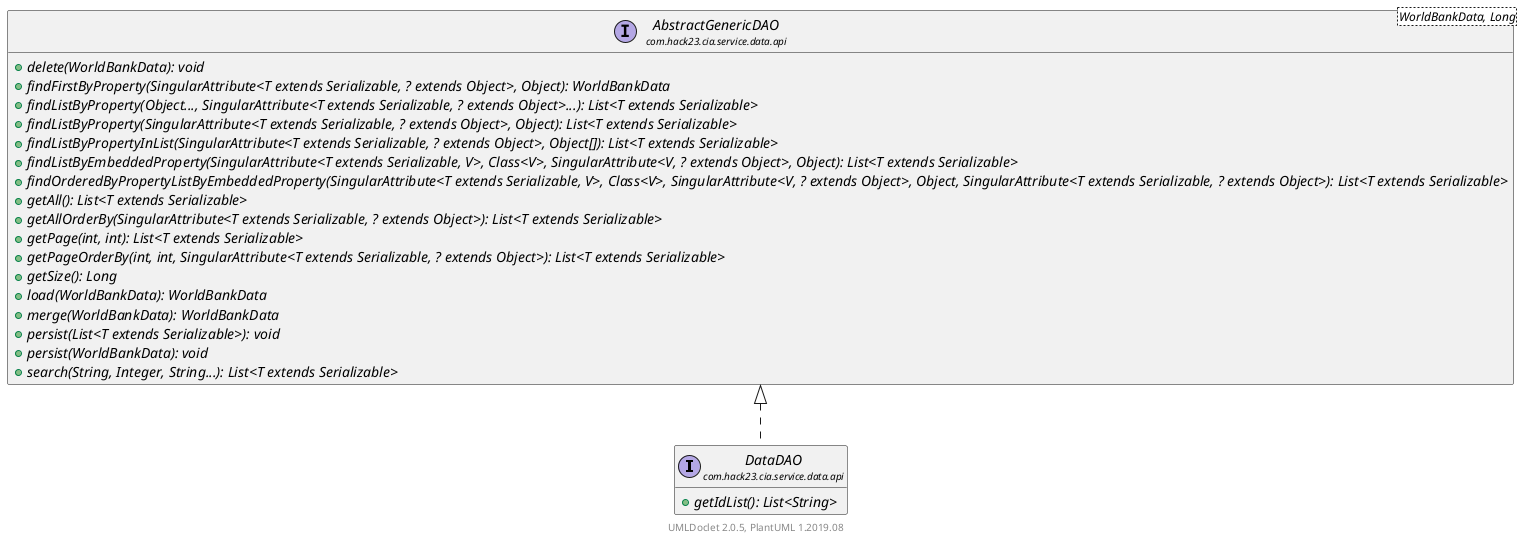 @startuml
    set namespaceSeparator none
    hide empty fields
    hide empty methods

    interface "<size:14>DataDAO\n<size:10>com.hack23.cia.service.data.api" as com.hack23.cia.service.data.api.DataDAO [[DataDAO.html]] {
        {abstract} +getIdList(): List<String>
    }

    interface "<size:14>AbstractGenericDAO\n<size:10>com.hack23.cia.service.data.api" as com.hack23.cia.service.data.api.AbstractGenericDAO<WorldBankData, Long> [[AbstractGenericDAO.html]] {
        {abstract} +delete(WorldBankData): void
        {abstract} +findFirstByProperty(SingularAttribute<T extends Serializable, ? extends Object>, Object): WorldBankData
        {abstract} +findListByProperty(Object..., SingularAttribute<T extends Serializable, ? extends Object>...): List<T extends Serializable>
        {abstract} +findListByProperty(SingularAttribute<T extends Serializable, ? extends Object>, Object): List<T extends Serializable>
        {abstract} +findListByPropertyInList(SingularAttribute<T extends Serializable, ? extends Object>, Object[]): List<T extends Serializable>
        {abstract} +findListByEmbeddedProperty(SingularAttribute<T extends Serializable, V>, Class<V>, SingularAttribute<V, ? extends Object>, Object): List<T extends Serializable>
        {abstract} +findOrderedByPropertyListByEmbeddedProperty(SingularAttribute<T extends Serializable, V>, Class<V>, SingularAttribute<V, ? extends Object>, Object, SingularAttribute<T extends Serializable, ? extends Object>): List<T extends Serializable>
        {abstract} +getAll(): List<T extends Serializable>
        {abstract} +getAllOrderBy(SingularAttribute<T extends Serializable, ? extends Object>): List<T extends Serializable>
        {abstract} +getPage(int, int): List<T extends Serializable>
        {abstract} +getPageOrderBy(int, int, SingularAttribute<T extends Serializable, ? extends Object>): List<T extends Serializable>
        {abstract} +getSize(): Long
        {abstract} +load(WorldBankData): WorldBankData
        {abstract} +merge(WorldBankData): WorldBankData
        {abstract} +persist(List<T extends Serializable>): void
        {abstract} +persist(WorldBankData): void
        {abstract} +search(String, Integer, String...): List<T extends Serializable>
    }

    com.hack23.cia.service.data.api.AbstractGenericDAO <|.. com.hack23.cia.service.data.api.DataDAO

    center footer UMLDoclet 2.0.5, PlantUML 1.2019.08
@enduml
